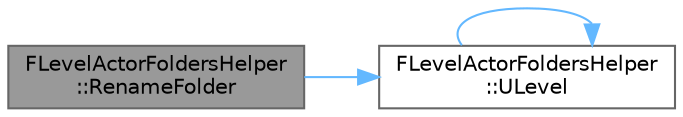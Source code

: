 digraph "FLevelActorFoldersHelper::RenameFolder"
{
 // INTERACTIVE_SVG=YES
 // LATEX_PDF_SIZE
  bgcolor="transparent";
  edge [fontname=Helvetica,fontsize=10,labelfontname=Helvetica,labelfontsize=10];
  node [fontname=Helvetica,fontsize=10,shape=box,height=0.2,width=0.4];
  rankdir="LR";
  Node1 [id="Node000001",label="FLevelActorFoldersHelper\l::RenameFolder",height=0.2,width=0.4,color="gray40", fillcolor="grey60", style="filled", fontcolor="black",tooltip=" "];
  Node1 -> Node2 [id="edge1_Node000001_Node000002",color="steelblue1",style="solid",tooltip=" "];
  Node2 [id="Node000002",label="FLevelActorFoldersHelper\l::ULevel",height=0.2,width=0.4,color="grey40", fillcolor="white", style="filled",URL="$db/ddd/structFLevelActorFoldersHelper.html#a7472c76ccf195ed09471426ceac3b795",tooltip=" "];
  Node2 -> Node2 [id="edge2_Node000002_Node000002",color="steelblue1",style="solid",tooltip=" "];
}
